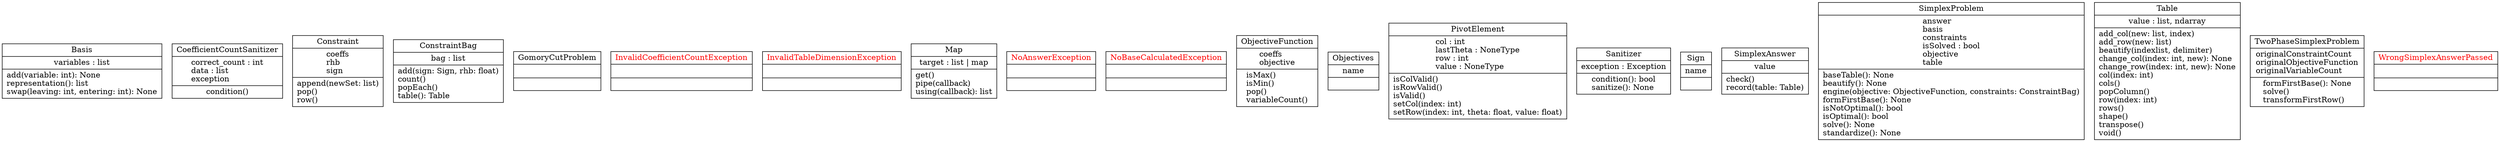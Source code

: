 digraph "classes" {
rankdir=BT
charset="utf-8"
"src.classes.Basis.Basis" [color="black", fontcolor="black", label=<{Basis|variables : list<br ALIGN="LEFT"/>|add(variable: int): None<br ALIGN="LEFT"/>representation(): list<br ALIGN="LEFT"/>swap(leaving: int, entering: int): None<br ALIGN="LEFT"/>}>, shape="record", style="solid"];
"src.sanitizers.CoefficientCountSanitizer.CoefficientCountSanitizer" [color="black", fontcolor="black", label=<{CoefficientCountSanitizer|correct_count : int<br ALIGN="LEFT"/>data : list<br ALIGN="LEFT"/>exception<br ALIGN="LEFT"/>|condition()<br ALIGN="LEFT"/>}>, shape="record", style="solid"];
"src.classes.Constraint.Constraint" [color="black", fontcolor="black", label=<{Constraint|coeffs<br ALIGN="LEFT"/>rhb<br ALIGN="LEFT"/>sign<br ALIGN="LEFT"/>|append(newSet: list)<br ALIGN="LEFT"/>pop()<br ALIGN="LEFT"/>row()<br ALIGN="LEFT"/>}>, shape="record", style="solid"];
"src.classes.ConstraintBag.ConstraintBag" [color="black", fontcolor="black", label=<{ConstraintBag|bag : list<br ALIGN="LEFT"/>|add(sign: Sign, rhb: float)<br ALIGN="LEFT"/>count()<br ALIGN="LEFT"/>popEach()<br ALIGN="LEFT"/>table(): Table<br ALIGN="LEFT"/>}>, shape="record", style="solid"];
"src.classes.GomoryCutProblem.GomoryCutProblem" [color="black", fontcolor="black", label=<{GomoryCutProblem|<br ALIGN="LEFT"/>|}>, shape="record", style="solid"];
"src.errors.InvalidCoefficientCountException.InvalidCoefficientCountException" [color="black", fontcolor="red", label=<{InvalidCoefficientCountException|<br ALIGN="LEFT"/>|}>, shape="record", style="solid"];
"src.errors.InvalidTableDimensionException.InvalidTableDimensionException" [color="black", fontcolor="red", label=<{InvalidTableDimensionException|<br ALIGN="LEFT"/>|}>, shape="record", style="solid"];
"src.classes.Collection.Map" [color="black", fontcolor="black", label=<{Map|target : list \| map<br ALIGN="LEFT"/>|get()<br ALIGN="LEFT"/>pipe(callback)<br ALIGN="LEFT"/>using(callback): list<br ALIGN="LEFT"/>}>, shape="record", style="solid"];
"src.errors.NoAnswerException.NoAnswerException" [color="black", fontcolor="red", label=<{NoAnswerException|<br ALIGN="LEFT"/>|}>, shape="record", style="solid"];
"src.errors.NoBaseCalculatedException.NoBaseCalculatedException" [color="black", fontcolor="red", label=<{NoBaseCalculatedException|<br ALIGN="LEFT"/>|}>, shape="record", style="solid"];
"src.classes.ObjectiveFunction.ObjectiveFunction" [color="black", fontcolor="black", label=<{ObjectiveFunction|coeffs<br ALIGN="LEFT"/>objective<br ALIGN="LEFT"/>|isMax()<br ALIGN="LEFT"/>isMin()<br ALIGN="LEFT"/>pop()<br ALIGN="LEFT"/>variableCount()<br ALIGN="LEFT"/>}>, shape="record", style="solid"];
"src.utils.enums.Objectives" [color="black", fontcolor="black", label=<{Objectives|name<br ALIGN="LEFT"/>|}>, shape="record", style="solid"];
"src.classes.PivotElement.PivotElement" [color="black", fontcolor="black", label=<{PivotElement|col : int<br ALIGN="LEFT"/>lastTheta : NoneType<br ALIGN="LEFT"/>row : int<br ALIGN="LEFT"/>value : NoneType<br ALIGN="LEFT"/>|isColValid()<br ALIGN="LEFT"/>isRowValid()<br ALIGN="LEFT"/>isValid()<br ALIGN="LEFT"/>setCol(index: int)<br ALIGN="LEFT"/>setRow(index: int, theta: float, value: float)<br ALIGN="LEFT"/>}>, shape="record", style="solid"];
"src.sanitizers.Sanitizer.Sanitizer" [color="black", fontcolor="black", label=<{Sanitizer|exception : Exception<br ALIGN="LEFT"/>|condition(): bool<br ALIGN="LEFT"/>sanitize(): None<br ALIGN="LEFT"/>}>, shape="record", style="solid"];
"src.utils.enums.Sign" [color="black", fontcolor="black", label=<{Sign|name<br ALIGN="LEFT"/>|}>, shape="record", style="solid"];
"src.classes.SimplexAnswer.SimplexAnswer" [color="black", fontcolor="black", label=<{SimplexAnswer|value<br ALIGN="LEFT"/>|check()<br ALIGN="LEFT"/>record(table: Table)<br ALIGN="LEFT"/>}>, shape="record", style="solid"];
"src.classes.SimplexProblem.SimplexProblem" [color="black", fontcolor="black", label=<{SimplexProblem|answer<br ALIGN="LEFT"/>basis<br ALIGN="LEFT"/>constraints<br ALIGN="LEFT"/>isSolved : bool<br ALIGN="LEFT"/>objective<br ALIGN="LEFT"/>table<br ALIGN="LEFT"/>|baseTable(): None<br ALIGN="LEFT"/>beautify(): None<br ALIGN="LEFT"/>engine(objective: ObjectiveFunction, constraints: ConstraintBag)<br ALIGN="LEFT"/>formFirstBase(): None<br ALIGN="LEFT"/>isNotOptimal(): bool<br ALIGN="LEFT"/>isOptimal(): bool<br ALIGN="LEFT"/>solve(): None<br ALIGN="LEFT"/>standardize(): None<br ALIGN="LEFT"/>}>, shape="record", style="solid"];
"src.classes.Table.Table" [color="black", fontcolor="black", label=<{Table|value : list, ndarray<br ALIGN="LEFT"/>|add_col(new: list, index)<br ALIGN="LEFT"/>add_row(new: list)<br ALIGN="LEFT"/>beautify(indexlist, delimiter)<br ALIGN="LEFT"/>change_col(index: int, new): None<br ALIGN="LEFT"/>change_row(index: int, new): None<br ALIGN="LEFT"/>col(index: int)<br ALIGN="LEFT"/>cols()<br ALIGN="LEFT"/>popColumn()<br ALIGN="LEFT"/>row(index: int)<br ALIGN="LEFT"/>rows()<br ALIGN="LEFT"/>shape()<br ALIGN="LEFT"/>transpose()<br ALIGN="LEFT"/>void()<br ALIGN="LEFT"/>}>, shape="record", style="solid"];
"src.classes.TwoPhaseSimplexProblem.TwoPhaseSimplexProblem" [color="black", fontcolor="black", label=<{TwoPhaseSimplexProblem|originalConstraintCount<br ALIGN="LEFT"/>originalObjectiveFunction<br ALIGN="LEFT"/>originalVariableCount<br ALIGN="LEFT"/>|formFirstBase(): None<br ALIGN="LEFT"/>solve()<br ALIGN="LEFT"/>transformFirstRow()<br ALIGN="LEFT"/>}>, shape="record", style="solid"];
"src.errors.WrongSimplexAnswerPassed.WrongSimplexAnswerPassed" [color="black", fontcolor="red", label=<{WrongSimplexAnswerPassed|<br ALIGN="LEFT"/>|}>, shape="record", style="solid"];
}
